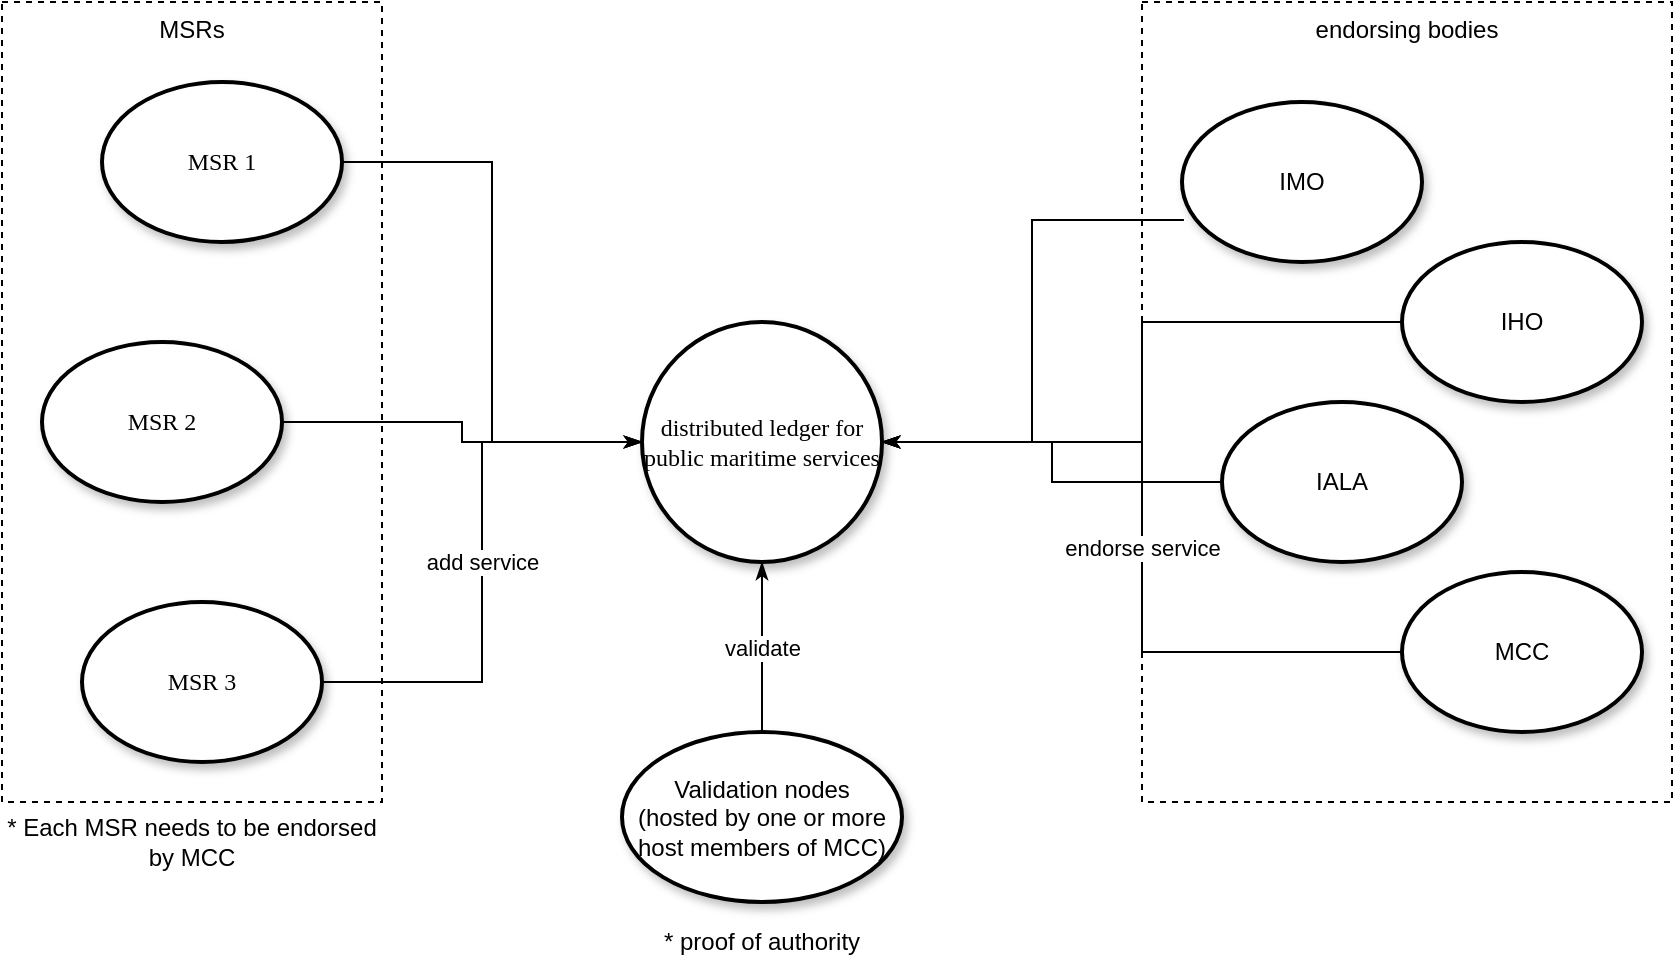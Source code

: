 <mxfile version="14.6.2" type="github">
  <diagram id="elweQs0JhIptk8VoDEMX" name="Page-1">
    <mxGraphModel dx="988" dy="643" grid="1" gridSize="10" guides="1" tooltips="1" connect="1" arrows="1" fold="1" page="1" pageScale="1" pageWidth="827" pageHeight="1169" math="0" shadow="0">
      <root>
        <mxCell id="0" />
        <mxCell id="1" parent="0" />
        <mxCell id="T_g7l6KWpPpZYqHKG9a2-1" value="endorsing bodies" style="rounded=0;whiteSpace=wrap;html=1;dashed=1;verticalAlign=top;" vertex="1" parent="1">
          <mxGeometry x="780" y="100" width="265" height="400" as="geometry" />
        </mxCell>
        <mxCell id="T_g7l6KWpPpZYqHKG9a2-2" value="MSRs" style="rounded=0;whiteSpace=wrap;html=1;dashed=1;verticalAlign=top;" vertex="1" parent="1">
          <mxGeometry x="210" y="100" width="190" height="400" as="geometry" />
        </mxCell>
        <mxCell id="T_g7l6KWpPpZYqHKG9a2-3" value="MSR 1" style="ellipse;whiteSpace=wrap;html=1;rounded=1;shadow=1;comic=0;labelBackgroundColor=none;strokeWidth=2;fontFamily=Verdana;fontSize=12;align=center;" vertex="1" parent="1">
          <mxGeometry x="260" y="140" width="120" height="80" as="geometry" />
        </mxCell>
        <mxCell id="T_g7l6KWpPpZYqHKG9a2-4" value="&lt;span&gt;MSR 2&lt;/span&gt;" style="ellipse;whiteSpace=wrap;html=1;rounded=1;shadow=1;comic=0;labelBackgroundColor=none;strokeWidth=2;fontFamily=Verdana;fontSize=12;align=center;" vertex="1" parent="1">
          <mxGeometry x="230" y="270" width="120" height="80" as="geometry" />
        </mxCell>
        <mxCell id="T_g7l6KWpPpZYqHKG9a2-5" value="validate" style="edgeStyle=orthogonalEdgeStyle;rounded=0;orthogonalLoop=1;jettySize=auto;html=1;startArrow=classicThin;startFill=1;endArrow=none;endFill=0;" edge="1" parent="1" source="T_g7l6KWpPpZYqHKG9a2-13" target="T_g7l6KWpPpZYqHKG9a2-15">
          <mxGeometry relative="1" as="geometry" />
        </mxCell>
        <mxCell id="T_g7l6KWpPpZYqHKG9a2-6" style="edgeStyle=orthogonalEdgeStyle;rounded=0;orthogonalLoop=1;jettySize=auto;html=1;entryX=0.008;entryY=0.738;entryDx=0;entryDy=0;entryPerimeter=0;startArrow=classicThin;startFill=1;endArrow=none;endFill=0;" edge="1" parent="1" source="T_g7l6KWpPpZYqHKG9a2-13" target="T_g7l6KWpPpZYqHKG9a2-16">
          <mxGeometry relative="1" as="geometry" />
        </mxCell>
        <mxCell id="T_g7l6KWpPpZYqHKG9a2-7" style="edgeStyle=orthogonalEdgeStyle;rounded=0;orthogonalLoop=1;jettySize=auto;html=1;startArrow=classicThin;startFill=1;endArrow=none;endFill=0;" edge="1" parent="1" source="T_g7l6KWpPpZYqHKG9a2-13" target="T_g7l6KWpPpZYqHKG9a2-19">
          <mxGeometry relative="1" as="geometry" />
        </mxCell>
        <mxCell id="T_g7l6KWpPpZYqHKG9a2-8" style="edgeStyle=orthogonalEdgeStyle;rounded=0;orthogonalLoop=1;jettySize=auto;html=1;entryX=0;entryY=0.5;entryDx=0;entryDy=0;startArrow=classicThin;startFill=1;endArrow=none;endFill=0;" edge="1" parent="1" source="T_g7l6KWpPpZYqHKG9a2-13" target="T_g7l6KWpPpZYqHKG9a2-17">
          <mxGeometry relative="1" as="geometry" />
        </mxCell>
        <mxCell id="T_g7l6KWpPpZYqHKG9a2-9" value="endorse service" style="edgeStyle=orthogonalEdgeStyle;rounded=0;orthogonalLoop=1;jettySize=auto;html=1;entryX=0;entryY=0.5;entryDx=0;entryDy=0;startArrow=classicThin;startFill=1;endArrow=none;endFill=0;" edge="1" parent="1" source="T_g7l6KWpPpZYqHKG9a2-13" target="T_g7l6KWpPpZYqHKG9a2-18">
          <mxGeometry relative="1" as="geometry" />
        </mxCell>
        <mxCell id="T_g7l6KWpPpZYqHKG9a2-10" style="edgeStyle=orthogonalEdgeStyle;rounded=0;orthogonalLoop=1;jettySize=auto;html=1;startArrow=classicThin;startFill=1;endArrow=none;endFill=0;" edge="1" parent="1" source="T_g7l6KWpPpZYqHKG9a2-13" target="T_g7l6KWpPpZYqHKG9a2-4">
          <mxGeometry relative="1" as="geometry" />
        </mxCell>
        <mxCell id="T_g7l6KWpPpZYqHKG9a2-11" style="edgeStyle=orthogonalEdgeStyle;rounded=0;orthogonalLoop=1;jettySize=auto;html=1;entryX=1;entryY=0.5;entryDx=0;entryDy=0;startArrow=classicThin;startFill=1;endArrow=none;endFill=0;" edge="1" parent="1" source="T_g7l6KWpPpZYqHKG9a2-13" target="T_g7l6KWpPpZYqHKG9a2-3">
          <mxGeometry relative="1" as="geometry" />
        </mxCell>
        <mxCell id="T_g7l6KWpPpZYqHKG9a2-12" value="add service" style="edgeStyle=orthogonalEdgeStyle;rounded=0;orthogonalLoop=1;jettySize=auto;html=1;entryX=1;entryY=0.5;entryDx=0;entryDy=0;startArrow=classicThin;startFill=1;endArrow=none;endFill=0;" edge="1" parent="1" source="T_g7l6KWpPpZYqHKG9a2-13" target="T_g7l6KWpPpZYqHKG9a2-14">
          <mxGeometry relative="1" as="geometry" />
        </mxCell>
        <mxCell id="T_g7l6KWpPpZYqHKG9a2-13" value="distributed ledger for public maritime services" style="ellipse;whiteSpace=wrap;html=1;rounded=1;shadow=1;comic=0;labelBackgroundColor=none;strokeWidth=2;fontFamily=Verdana;fontSize=12;align=center;" vertex="1" parent="1">
          <mxGeometry x="530" y="260" width="120" height="120" as="geometry" />
        </mxCell>
        <mxCell id="T_g7l6KWpPpZYqHKG9a2-14" value="&lt;span&gt;MSR 3&lt;/span&gt;" style="ellipse;whiteSpace=wrap;html=1;rounded=1;shadow=1;comic=0;labelBackgroundColor=none;strokeWidth=2;fontFamily=Verdana;fontSize=12;align=center;" vertex="1" parent="1">
          <mxGeometry x="250" y="400" width="120" height="80" as="geometry" />
        </mxCell>
        <mxCell id="T_g7l6KWpPpZYqHKG9a2-15" value="&lt;span style=&quot;font-family: &amp;#34;helvetica&amp;#34;&quot;&gt;Validation nodes&lt;/span&gt;&lt;br style=&quot;font-family: &amp;#34;helvetica&amp;#34;&quot;&gt;&lt;span style=&quot;font-family: &amp;#34;helvetica&amp;#34;&quot;&gt;(hosted by one or more host members of MCC)&lt;/span&gt;" style="ellipse;whiteSpace=wrap;html=1;rounded=1;shadow=1;comic=0;labelBackgroundColor=none;strokeWidth=2;fontFamily=Verdana;fontSize=12;align=center;" vertex="1" parent="1">
          <mxGeometry x="520" y="465" width="140" height="85" as="geometry" />
        </mxCell>
        <mxCell id="T_g7l6KWpPpZYqHKG9a2-16" value="&lt;font face=&quot;helvetica&quot;&gt;IMO&lt;/font&gt;" style="ellipse;whiteSpace=wrap;html=1;rounded=1;shadow=1;comic=0;labelBackgroundColor=none;strokeWidth=2;fontFamily=Verdana;fontSize=12;align=center;" vertex="1" parent="1">
          <mxGeometry x="800" y="150" width="120" height="80" as="geometry" />
        </mxCell>
        <mxCell id="T_g7l6KWpPpZYqHKG9a2-17" value="&lt;font face=&quot;helvetica&quot;&gt;IALA&lt;/font&gt;" style="ellipse;whiteSpace=wrap;html=1;rounded=1;shadow=1;comic=0;labelBackgroundColor=none;strokeWidth=2;fontFamily=Verdana;fontSize=12;align=center;" vertex="1" parent="1">
          <mxGeometry x="820" y="300" width="120" height="80" as="geometry" />
        </mxCell>
        <mxCell id="T_g7l6KWpPpZYqHKG9a2-18" value="&lt;font face=&quot;helvetica&quot;&gt;MCC&lt;/font&gt;" style="ellipse;whiteSpace=wrap;html=1;rounded=1;shadow=1;comic=0;labelBackgroundColor=none;strokeWidth=2;fontFamily=Verdana;fontSize=12;align=center;" vertex="1" parent="1">
          <mxGeometry x="910" y="385" width="120" height="80" as="geometry" />
        </mxCell>
        <mxCell id="T_g7l6KWpPpZYqHKG9a2-19" value="&lt;font face=&quot;helvetica&quot;&gt;IHO&lt;/font&gt;" style="ellipse;whiteSpace=wrap;html=1;rounded=1;shadow=1;comic=0;labelBackgroundColor=none;strokeWidth=2;fontFamily=Verdana;fontSize=12;align=center;" vertex="1" parent="1">
          <mxGeometry x="910" y="220" width="120" height="80" as="geometry" />
        </mxCell>
        <mxCell id="T_g7l6KWpPpZYqHKG9a2-20" value="* Each MSR needs to be endorsed by MCC" style="text;html=1;strokeColor=none;fillColor=none;align=center;verticalAlign=middle;whiteSpace=wrap;rounded=0;" vertex="1" parent="1">
          <mxGeometry x="210" y="510" width="190" height="20" as="geometry" />
        </mxCell>
        <mxCell id="T_g7l6KWpPpZYqHKG9a2-21" value="* proof of authority" style="text;html=1;strokeColor=none;fillColor=none;align=center;verticalAlign=middle;whiteSpace=wrap;rounded=0;" vertex="1" parent="1">
          <mxGeometry x="495" y="560" width="190" height="20" as="geometry" />
        </mxCell>
      </root>
    </mxGraphModel>
  </diagram>
</mxfile>
